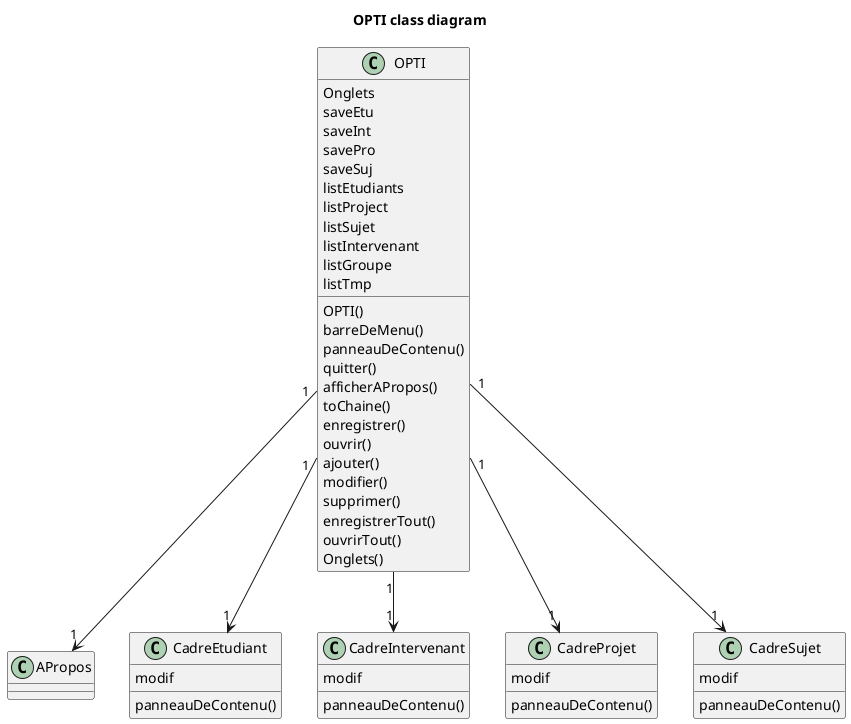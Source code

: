 '-----------------------------------
' UML concepts illustrated
' JMB 2014
'-----------------------------------
@startuml
'-----------------------------------
title <b>OPTI</b> class diagram

class OPTI {
	Onglets
	saveEtu
	saveInt
	savePro
	saveSuj
	listEtudiants
	listProject
	listSujet
	listIntervenant
	listGroupe
	listTmp
	OPTI()
	barreDeMenu()
	panneauDeContenu()
	quitter()
	afficherAPropos()
	toChaine()
	enregistrer()
	ouvrir()
	ajouter()
	modifier()
	supprimer()
	enregistrerTout()
	ouvrirTout()
	Onglets()
}

class APropos {
}

class CadreEtudiant {
	modif
	panneauDeContenu()
}

class CadreIntervenant {
	modif
	panneauDeContenu()
}

class CadreProjet {
	modif
	panneauDeContenu()
}

class CadreSujet {
	modif
	panneauDeContenu()
}

OPTI "1" --> "1" APropos
OPTI "1" --> "1" CadreEtudiant
OPTI "1" --> "1" CadreIntervenant
OPTI "1" --> "1" CadreProjet
OPTI "1" --> "1" CadreSujet


'-----------------------------------
@enduml
'-----------------------------------
